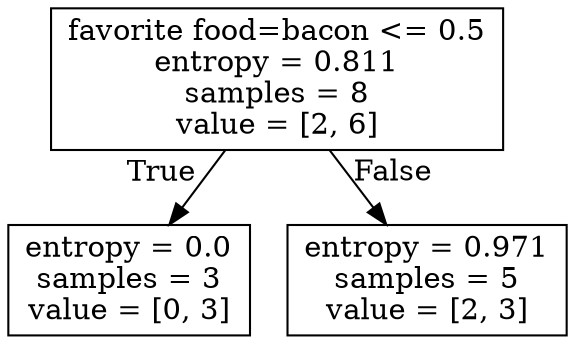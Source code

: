digraph Tree {
node [shape=box] ;
0 [label="favorite food=bacon <= 0.5\nentropy = 0.811\nsamples = 8\nvalue = [2, 6]"] ;
1 [label="entropy = 0.0\nsamples = 3\nvalue = [0, 3]"] ;
0 -> 1 [labeldistance=2.5, labelangle=45, headlabel="True"] ;
2 [label="entropy = 0.971\nsamples = 5\nvalue = [2, 3]"] ;
0 -> 2 [labeldistance=2.5, labelangle=-45, headlabel="False"] ;
}